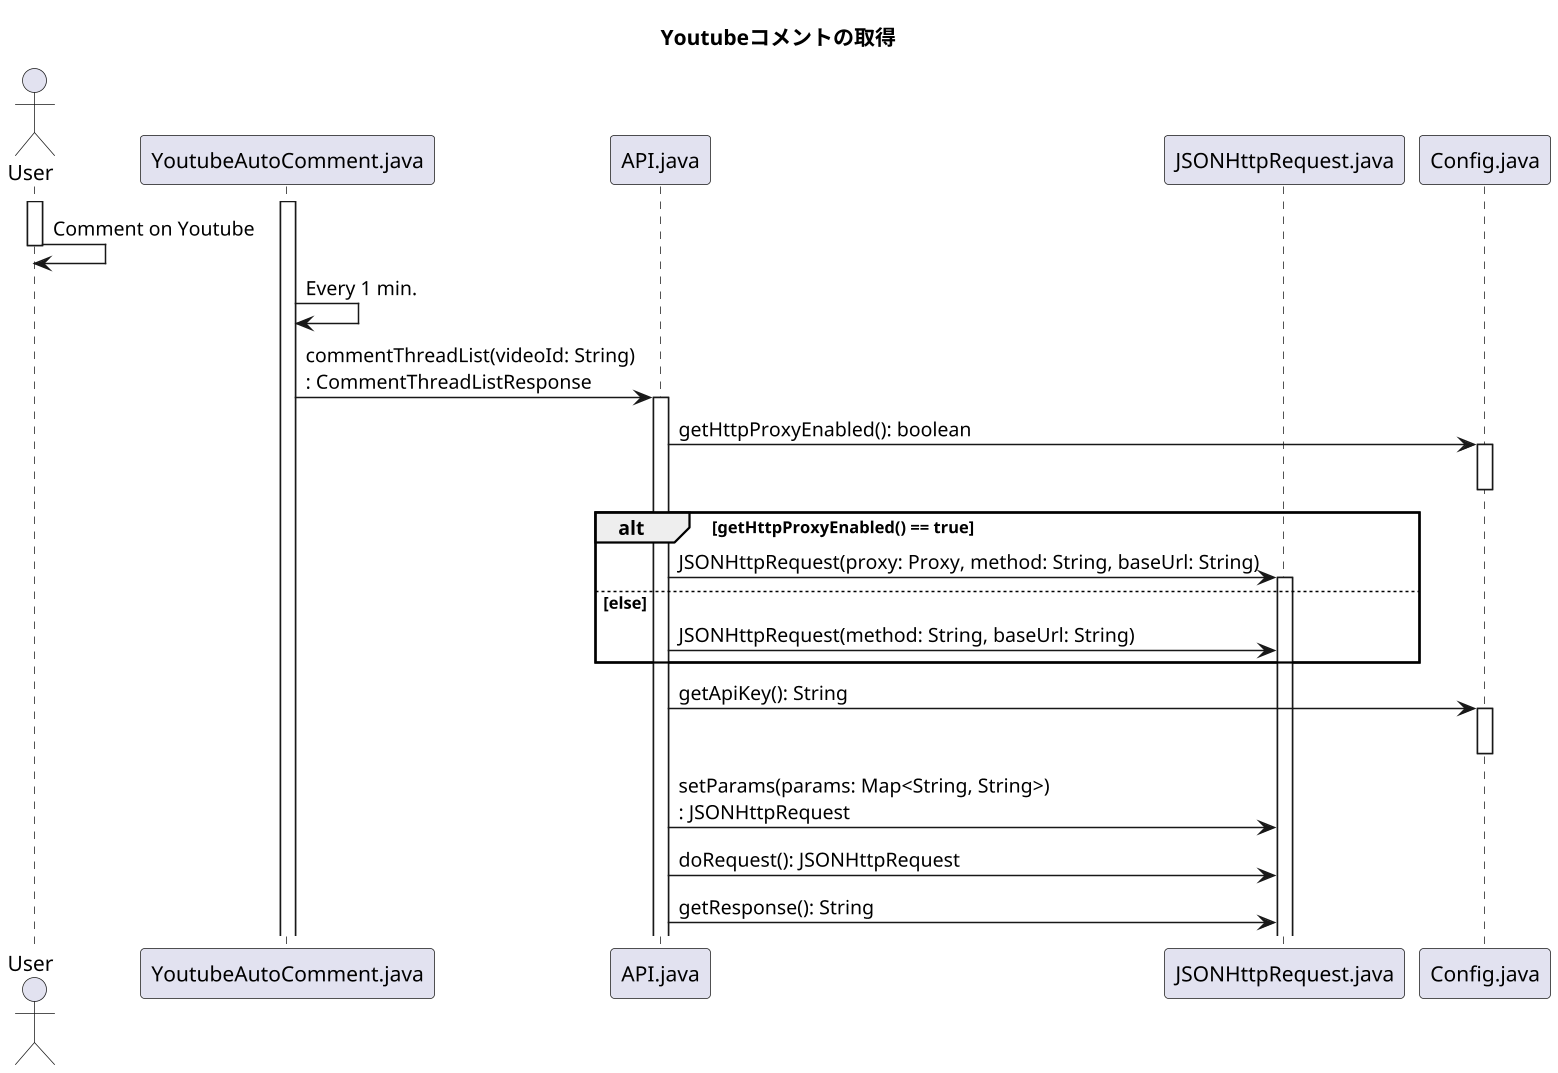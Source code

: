 ' @file      YoutubeAutoComment_SequenceDiagram_GetComment.pu
' @brief     高度情報演習2B プロジェクト計画書のシーケンス図の出力用ファイル（コメント取得パート）
' @note      java -jar plantuml.jar -graphvizdot C:\Graphviz\bin\dot.exe -charset UTF-8 .\*.pu
' @auther    AL18036 Kataoka Nagi
' @date      2020-12-17 00:28:11
' $Version   1.0
' $Revision  1.1
' @par       変更点：Sequenceのつづりの修正
' @see       https://qiita.com/opengl-8080/items/98c510b8ca060bdd2ea3

''''''''''''''''''''''''''''''''''''''''''''''''''''''''''''''''''''''''''''''''

@startuml out/SequenceDiagram_GetComment.png
scale 1.5
skinparam DefaultFontName メイリオ
' 可視性の変更
skinparam classAttributeIconSize 0

''''''''''''''''''''''''''''''''''''''''''''''''''

title
**Youtubeコメントの取得**
end title

''''''''''''''''''''''''''''''''''''''''''''''''''''''''''''''''''''''''''''''''

actor User
participant YoutubeAutoComment.java
participant API.java
participant JSONHttpRequest.java
participant Config.java
' 冗長？
' participant HashMap.java
' participant ObjectMapper.java

' participant EmoationAnalyser.java
' participant ReplyGenerator.java

''''''''''''''''''''''''''''''''''''''''''''''''''''''''''''''''''''''''''''''''
activate YoutubeAutoComment.java

activate User
User -> User: Comment on Youtube
deactivate User

''''''''''''''''''''''''''''''''''''''''''''''''''
' activate YoutubeAutoComment.java
YoutubeAutoComment.java -> YoutubeAutoComment.java: Every 1 min.
' deactivate YoutubeAutoComment.java

''''''''''''''''''''''''''''''''''''''''''''''''''

YoutubeAutoComment.java -> API.java: commentThreadList(videoId: String)\n: CommentThreadListResponse
activate API.java

''''''''''''''''''''''''''''''''''''''''''''''''''

API.java -> Config.java: getHttpProxyEnabled(): boolean
activate Config.java
deactivate Config.java

alt getHttpProxyEnabled() == true
  API.java -> JSONHttpRequest.java: JSONHttpRequest(proxy: Proxy, method: String, baseUrl: String)
  activate JSONHttpRequest.java
else else
  API.java -> JSONHttpRequest.java: JSONHttpRequest(method: String, baseUrl: String)
end

''''''''''''''''''''''''''''''''''''''''''''''''''

API.java -> Config.java: getApiKey(): String
activate Config.java
deactivate Config.java

' 冗長？
' API.java -> HashMap.java: put(K: Object, V: Object)
' API.java -> HashMap.java
' API.java -> HashMap.java
' API.java -> HashMap.java
' API.java -> HashMap.java

''''''''''''''''''''''''''''''''''''''''''''''''''

API.java -> JSONHttpRequest.java: setParams(params: Map<String, String>)\n: JSONHttpRequest
API.java -> JSONHttpRequest.java: doRequest(): JSONHttpRequest
API.java -> JSONHttpRequest.java: getResponse(): String

''''''''''''''''''''''''''''''''''''''''''''''''''

@enduml
